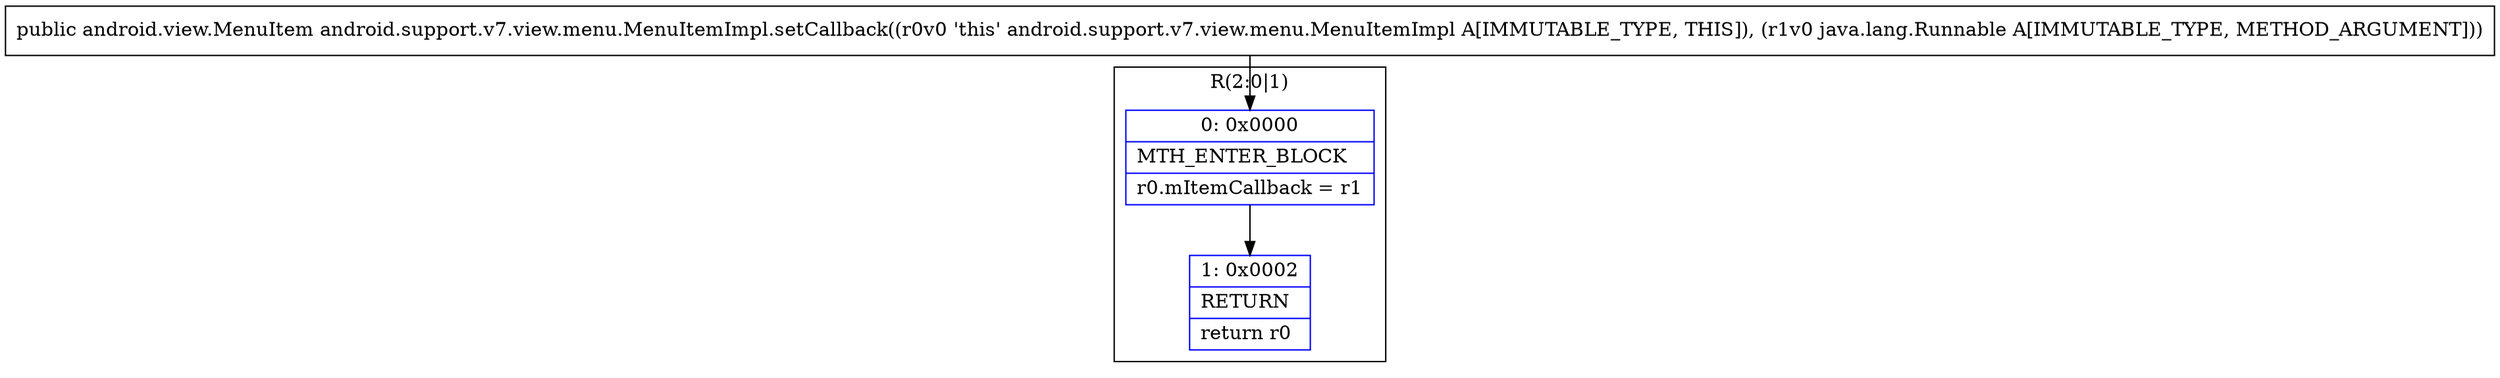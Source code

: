 digraph "CFG forandroid.support.v7.view.menu.MenuItemImpl.setCallback(Ljava\/lang\/Runnable;)Landroid\/view\/MenuItem;" {
subgraph cluster_Region_9143080 {
label = "R(2:0|1)";
node [shape=record,color=blue];
Node_0 [shape=record,label="{0\:\ 0x0000|MTH_ENTER_BLOCK\l|r0.mItemCallback = r1\l}"];
Node_1 [shape=record,label="{1\:\ 0x0002|RETURN\l|return r0\l}"];
}
MethodNode[shape=record,label="{public android.view.MenuItem android.support.v7.view.menu.MenuItemImpl.setCallback((r0v0 'this' android.support.v7.view.menu.MenuItemImpl A[IMMUTABLE_TYPE, THIS]), (r1v0 java.lang.Runnable A[IMMUTABLE_TYPE, METHOD_ARGUMENT])) }"];
MethodNode -> Node_0;
Node_0 -> Node_1;
}

